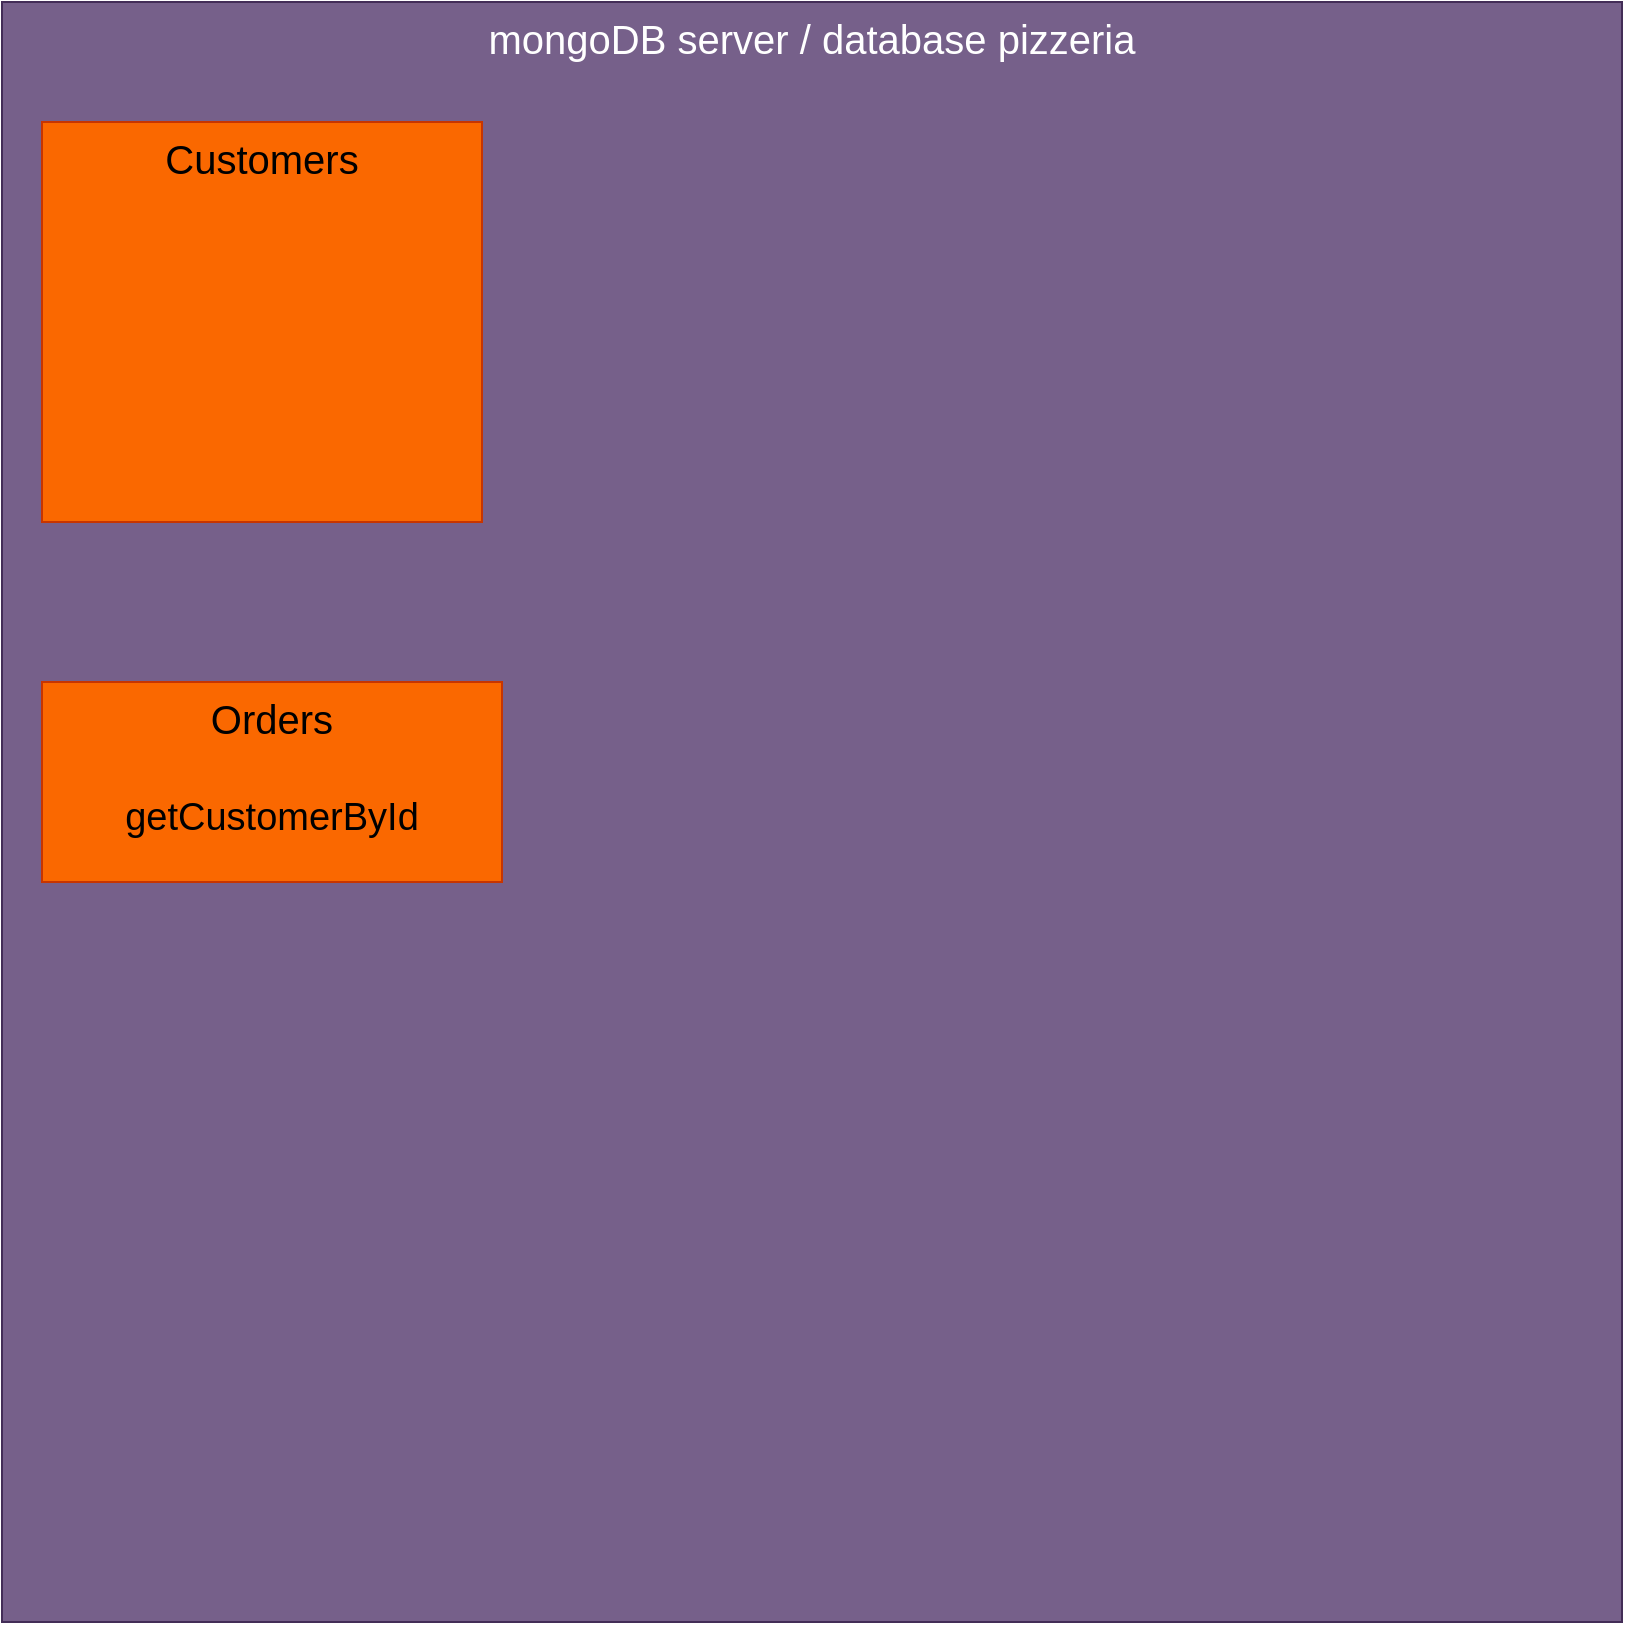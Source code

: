 <mxfile version="21.5.1" type="github">
  <diagram name="Page-1" id="eAORNDjTatpmmDQEdT6R">
    <mxGraphModel dx="1360" dy="763" grid="1" gridSize="10" guides="1" tooltips="1" connect="1" arrows="1" fold="1" page="1" pageScale="1" pageWidth="850" pageHeight="1100" math="0" shadow="0">
      <root>
        <mxCell id="0" />
        <mxCell id="1" parent="0" />
        <mxCell id="4YvOIzgGyg2Sljeb-_Ex-1" value="" style="rounded=0;whiteSpace=wrap;html=1;sketch=1;hachureGap=4;jiggle=2;curveFitting=1;fontFamily=Architects Daughter;fontSource=https%3A%2F%2Ffonts.googleapis.com%2Fcss%3Ffamily%3DArchitects%2BDaughter;fontSize=20;" vertex="1" parent="1">
          <mxGeometry x="360" y="370" width="120" height="60" as="geometry" />
        </mxCell>
        <mxCell id="4YvOIzgGyg2Sljeb-_Ex-2" value="&lt;font face=&quot;Helvetica&quot;&gt;mongoDB server / database pizzeria&lt;br&gt;&lt;/font&gt;" style="rounded=0;whiteSpace=wrap;html=1;hachureGap=4;fontFamily=Architects Daughter;fontSource=https%3A%2F%2Ffonts.googleapis.com%2Fcss%3Ffamily%3DArchitects%2BDaughter;fontSize=20;fillColor=#76608a;fontColor=#ffffff;strokeColor=#432D57;verticalAlign=top;" vertex="1" parent="1">
          <mxGeometry x="30" y="20" width="810" height="810" as="geometry" />
        </mxCell>
        <mxCell id="4YvOIzgGyg2Sljeb-_Ex-3" value="&lt;font face=&quot;Helvetica&quot;&gt;Customers&lt;/font&gt;" style="rounded=0;whiteSpace=wrap;html=1;hachureGap=4;fontFamily=Architects Daughter;fontSource=https%3A%2F%2Ffonts.googleapis.com%2Fcss%3Ffamily%3DArchitects%2BDaughter;fontSize=20;fillColor=#fa6800;fontColor=#000000;strokeColor=#C73500;verticalAlign=top;" vertex="1" parent="1">
          <mxGeometry x="50" y="80" width="220" height="200" as="geometry" />
        </mxCell>
        <mxCell id="4YvOIzgGyg2Sljeb-_Ex-4" value="&lt;div&gt;Orders&lt;/div&gt;&lt;div&gt;&lt;br&gt;&lt;/div&gt;&lt;div&gt;&lt;font style=&quot;font-size: 19px;&quot;&gt;getCustomerById&lt;/font&gt;&lt;br&gt;&lt;/div&gt;" style="rounded=0;whiteSpace=wrap;html=1;hachureGap=4;fontFamily=Helvetica;fontSize=20;fillColor=#fa6800;fontColor=#000000;strokeColor=#C73500;verticalAlign=top;" vertex="1" parent="1">
          <mxGeometry x="50" y="360" width="230" height="100" as="geometry" />
        </mxCell>
      </root>
    </mxGraphModel>
  </diagram>
</mxfile>
